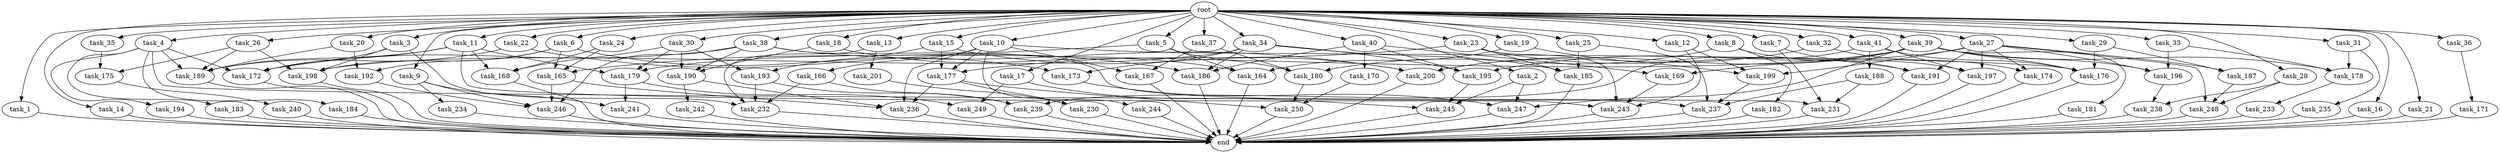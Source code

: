 digraph G {
  root [size="0.000000"];
  task_1 [size="1.024000"];
  task_2 [size="1.024000"];
  task_3 [size="1.024000"];
  task_4 [size="1.024000"];
  task_5 [size="1.024000"];
  task_6 [size="1.024000"];
  task_7 [size="1.024000"];
  task_8 [size="1.024000"];
  task_9 [size="1.024000"];
  task_10 [size="1.024000"];
  task_11 [size="1.024000"];
  task_12 [size="1.024000"];
  task_13 [size="1.024000"];
  task_14 [size="1.024000"];
  task_15 [size="1.024000"];
  task_16 [size="1.024000"];
  task_17 [size="1.024000"];
  task_18 [size="1.024000"];
  task_19 [size="1.024000"];
  task_20 [size="1.024000"];
  task_21 [size="1.024000"];
  task_22 [size="1.024000"];
  task_23 [size="1.024000"];
  task_24 [size="1.024000"];
  task_25 [size="1.024000"];
  task_26 [size="1.024000"];
  task_27 [size="1.024000"];
  task_28 [size="1.024000"];
  task_29 [size="1.024000"];
  task_30 [size="1.024000"];
  task_31 [size="1.024000"];
  task_32 [size="1.024000"];
  task_33 [size="1.024000"];
  task_34 [size="1.024000"];
  task_35 [size="1.024000"];
  task_36 [size="1.024000"];
  task_37 [size="1.024000"];
  task_38 [size="1.024000"];
  task_39 [size="1.024000"];
  task_40 [size="1.024000"];
  task_41 [size="1.024000"];
  task_164 [size="996432412.672000"];
  task_165 [size="1142461300.736000"];
  task_166 [size="420906795.008000"];
  task_167 [size="635655159.808000"];
  task_168 [size="1047972020.224000"];
  task_169 [size="171798691.840000"];
  task_170 [size="137438953.472000"];
  task_171 [size="214748364.800000"];
  task_172 [size="541165879.296000"];
  task_173 [size="386547056.640000"];
  task_174 [size="1554778161.152000"];
  task_175 [size="1168231104.512000"];
  task_176 [size="1623497637.888000"];
  task_177 [size="919123001.344000"];
  task_178 [size="867583393.792000"];
  task_179 [size="386547056.640000"];
  task_180 [size="429496729.600000"];
  task_181 [size="34359738.368000"];
  task_182 [size="77309411.328000"];
  task_183 [size="214748364.800000"];
  task_184 [size="214748364.800000"];
  task_185 [size="575525617.664000"];
  task_186 [size="352187318.272000"];
  task_187 [size="1717986918.400000"];
  task_188 [size="309237645.312000"];
  task_189 [size="953482739.712000"];
  task_190 [size="523986010.112000"];
  task_191 [size="1795296329.728000"];
  task_192 [size="386547056.640000"];
  task_193 [size="558345748.480000"];
  task_194 [size="214748364.800000"];
  task_195 [size="1073741824.000000"];
  task_196 [size="1030792151.040000"];
  task_197 [size="1245540515.840000"];
  task_198 [size="730144440.320000"];
  task_199 [size="1546188226.560000"];
  task_200 [size="1228360646.656000"];
  task_201 [size="420906795.008000"];
  task_230 [size="1168231104.512000"];
  task_231 [size="1494648619.008000"];
  task_232 [size="798863917.056000"];
  task_233 [size="858993459.200000"];
  task_234 [size="137438953.472000"];
  task_235 [size="695784701.952000"];
  task_236 [size="1726576852.992000"];
  task_237 [size="1468878815.232000"];
  task_238 [size="833223655.424000"];
  task_239 [size="652835028.992000"];
  task_240 [size="34359738.368000"];
  task_241 [size="171798691.840000"];
  task_242 [size="137438953.472000"];
  task_243 [size="738734374.912000"];
  task_244 [size="420906795.008000"];
  task_245 [size="944892805.120000"];
  task_246 [size="601295421.440000"];
  task_247 [size="386547056.640000"];
  task_248 [size="1769526525.952000"];
  task_249 [size="343597383.680000"];
  task_250 [size="1357209665.536000"];
  end [size="0.000000"];

  root -> task_1 [size="1.000000"];
  root -> task_2 [size="1.000000"];
  root -> task_3 [size="1.000000"];
  root -> task_4 [size="1.000000"];
  root -> task_5 [size="1.000000"];
  root -> task_6 [size="1.000000"];
  root -> task_7 [size="1.000000"];
  root -> task_8 [size="1.000000"];
  root -> task_9 [size="1.000000"];
  root -> task_10 [size="1.000000"];
  root -> task_11 [size="1.000000"];
  root -> task_12 [size="1.000000"];
  root -> task_13 [size="1.000000"];
  root -> task_14 [size="1.000000"];
  root -> task_15 [size="1.000000"];
  root -> task_16 [size="1.000000"];
  root -> task_17 [size="1.000000"];
  root -> task_18 [size="1.000000"];
  root -> task_19 [size="1.000000"];
  root -> task_20 [size="1.000000"];
  root -> task_21 [size="1.000000"];
  root -> task_22 [size="1.000000"];
  root -> task_23 [size="1.000000"];
  root -> task_24 [size="1.000000"];
  root -> task_25 [size="1.000000"];
  root -> task_26 [size="1.000000"];
  root -> task_27 [size="1.000000"];
  root -> task_28 [size="1.000000"];
  root -> task_29 [size="1.000000"];
  root -> task_30 [size="1.000000"];
  root -> task_31 [size="1.000000"];
  root -> task_32 [size="1.000000"];
  root -> task_33 [size="1.000000"];
  root -> task_34 [size="1.000000"];
  root -> task_35 [size="1.000000"];
  root -> task_36 [size="1.000000"];
  root -> task_37 [size="1.000000"];
  root -> task_38 [size="1.000000"];
  root -> task_39 [size="1.000000"];
  root -> task_40 [size="1.000000"];
  root -> task_41 [size="1.000000"];
  task_1 -> end [size="1.000000"];
  task_2 -> task_245 [size="209715200.000000"];
  task_2 -> task_247 [size="209715200.000000"];
  task_3 -> task_172 [size="33554432.000000"];
  task_3 -> task_198 [size="33554432.000000"];
  task_3 -> task_232 [size="33554432.000000"];
  task_4 -> task_172 [size="209715200.000000"];
  task_4 -> task_183 [size="209715200.000000"];
  task_4 -> task_184 [size="209715200.000000"];
  task_4 -> task_189 [size="209715200.000000"];
  task_4 -> task_194 [size="209715200.000000"];
  task_4 -> task_231 [size="209715200.000000"];
  task_5 -> task_164 [size="134217728.000000"];
  task_5 -> task_165 [size="134217728.000000"];
  task_5 -> task_180 [size="134217728.000000"];
  task_6 -> task_165 [size="301989888.000000"];
  task_6 -> task_173 [size="301989888.000000"];
  task_6 -> task_192 [size="301989888.000000"];
  task_6 -> task_198 [size="301989888.000000"];
  task_7 -> task_191 [size="838860800.000000"];
  task_7 -> task_231 [size="838860800.000000"];
  task_8 -> task_180 [size="75497472.000000"];
  task_8 -> task_182 [size="75497472.000000"];
  task_8 -> task_197 [size="75497472.000000"];
  task_9 -> task_234 [size="134217728.000000"];
  task_9 -> task_241 [size="134217728.000000"];
  task_9 -> task_246 [size="134217728.000000"];
  task_10 -> task_166 [size="411041792.000000"];
  task_10 -> task_167 [size="411041792.000000"];
  task_10 -> task_176 [size="411041792.000000"];
  task_10 -> task_177 [size="411041792.000000"];
  task_10 -> task_236 [size="411041792.000000"];
  task_10 -> task_244 [size="411041792.000000"];
  task_11 -> task_168 [size="209715200.000000"];
  task_11 -> task_172 [size="209715200.000000"];
  task_11 -> task_179 [size="209715200.000000"];
  task_11 -> task_189 [size="209715200.000000"];
  task_11 -> task_243 [size="209715200.000000"];
  task_12 -> task_199 [size="134217728.000000"];
  task_12 -> task_243 [size="134217728.000000"];
  task_13 -> task_201 [size="411041792.000000"];
  task_13 -> task_232 [size="411041792.000000"];
  task_14 -> end [size="1.000000"];
  task_15 -> task_177 [size="411041792.000000"];
  task_15 -> task_193 [size="411041792.000000"];
  task_15 -> task_200 [size="411041792.000000"];
  task_16 -> end [size="1.000000"];
  task_17 -> task_245 [size="301989888.000000"];
  task_17 -> task_249 [size="301989888.000000"];
  task_18 -> task_164 [size="301989888.000000"];
  task_18 -> task_190 [size="301989888.000000"];
  task_19 -> task_164 [size="536870912.000000"];
  task_19 -> task_199 [size="536870912.000000"];
  task_20 -> task_189 [size="75497472.000000"];
  task_20 -> task_192 [size="75497472.000000"];
  task_21 -> end [size="1.000000"];
  task_22 -> task_186 [size="134217728.000000"];
  task_22 -> task_189 [size="134217728.000000"];
  task_23 -> task_177 [size="75497472.000000"];
  task_23 -> task_185 [size="75497472.000000"];
  task_23 -> task_191 [size="75497472.000000"];
  task_23 -> task_243 [size="75497472.000000"];
  task_24 -> task_165 [size="679477248.000000"];
  task_24 -> task_168 [size="679477248.000000"];
  task_25 -> task_185 [size="411041792.000000"];
  task_25 -> task_237 [size="411041792.000000"];
  task_26 -> task_175 [size="301989888.000000"];
  task_26 -> task_189 [size="301989888.000000"];
  task_26 -> task_198 [size="301989888.000000"];
  task_27 -> task_174 [size="838860800.000000"];
  task_27 -> task_187 [size="838860800.000000"];
  task_27 -> task_191 [size="838860800.000000"];
  task_27 -> task_195 [size="838860800.000000"];
  task_27 -> task_196 [size="838860800.000000"];
  task_27 -> task_197 [size="838860800.000000"];
  task_27 -> task_199 [size="838860800.000000"];
  task_27 -> task_248 [size="838860800.000000"];
  task_28 -> task_238 [size="679477248.000000"];
  task_28 -> task_248 [size="679477248.000000"];
  task_29 -> task_176 [size="838860800.000000"];
  task_29 -> task_187 [size="838860800.000000"];
  task_30 -> task_168 [size="134217728.000000"];
  task_30 -> task_179 [size="134217728.000000"];
  task_30 -> task_190 [size="134217728.000000"];
  task_30 -> task_193 [size="134217728.000000"];
  task_31 -> task_178 [size="679477248.000000"];
  task_31 -> task_235 [size="679477248.000000"];
  task_32 -> task_174 [size="679477248.000000"];
  task_32 -> task_200 [size="679477248.000000"];
  task_33 -> task_178 [size="134217728.000000"];
  task_33 -> task_196 [size="134217728.000000"];
  task_34 -> task_173 [size="75497472.000000"];
  task_34 -> task_185 [size="75497472.000000"];
  task_34 -> task_186 [size="75497472.000000"];
  task_34 -> task_195 [size="75497472.000000"];
  task_34 -> task_198 [size="75497472.000000"];
  task_35 -> task_175 [size="838860800.000000"];
  task_36 -> task_171 [size="209715200.000000"];
  task_37 -> task_167 [size="209715200.000000"];
  task_37 -> task_180 [size="209715200.000000"];
  task_38 -> task_172 [size="75497472.000000"];
  task_38 -> task_190 [size="75497472.000000"];
  task_38 -> task_200 [size="75497472.000000"];
  task_38 -> task_237 [size="75497472.000000"];
  task_38 -> task_246 [size="75497472.000000"];
  task_39 -> task_169 [size="33554432.000000"];
  task_39 -> task_176 [size="33554432.000000"];
  task_39 -> task_178 [size="33554432.000000"];
  task_39 -> task_179 [size="33554432.000000"];
  task_39 -> task_181 [size="33554432.000000"];
  task_39 -> task_196 [size="33554432.000000"];
  task_39 -> task_200 [size="33554432.000000"];
  task_39 -> task_247 [size="33554432.000000"];
  task_40 -> task_169 [size="134217728.000000"];
  task_40 -> task_170 [size="134217728.000000"];
  task_40 -> task_186 [size="134217728.000000"];
  task_40 -> task_195 [size="134217728.000000"];
  task_41 -> task_176 [size="301989888.000000"];
  task_41 -> task_188 [size="301989888.000000"];
  task_41 -> task_197 [size="301989888.000000"];
  task_41 -> task_239 [size="301989888.000000"];
  task_164 -> end [size="1.000000"];
  task_165 -> task_236 [size="301989888.000000"];
  task_165 -> task_246 [size="301989888.000000"];
  task_166 -> task_232 [size="301989888.000000"];
  task_166 -> task_239 [size="301989888.000000"];
  task_167 -> end [size="1.000000"];
  task_168 -> end [size="1.000000"];
  task_169 -> task_243 [size="301989888.000000"];
  task_170 -> task_250 [size="411041792.000000"];
  task_171 -> end [size="1.000000"];
  task_172 -> end [size="1.000000"];
  task_173 -> task_247 [size="134217728.000000"];
  task_174 -> end [size="1.000000"];
  task_175 -> task_240 [size="33554432.000000"];
  task_176 -> end [size="1.000000"];
  task_177 -> task_230 [size="838860800.000000"];
  task_177 -> task_236 [size="838860800.000000"];
  task_177 -> task_250 [size="838860800.000000"];
  task_178 -> task_233 [size="838860800.000000"];
  task_179 -> task_241 [size="33554432.000000"];
  task_179 -> task_249 [size="33554432.000000"];
  task_180 -> task_250 [size="75497472.000000"];
  task_181 -> end [size="1.000000"];
  task_182 -> end [size="1.000000"];
  task_183 -> end [size="1.000000"];
  task_184 -> end [size="1.000000"];
  task_185 -> end [size="1.000000"];
  task_186 -> end [size="1.000000"];
  task_187 -> task_248 [size="209715200.000000"];
  task_188 -> task_231 [size="411041792.000000"];
  task_188 -> task_237 [size="411041792.000000"];
  task_189 -> end [size="1.000000"];
  task_190 -> task_236 [size="134217728.000000"];
  task_190 -> task_242 [size="134217728.000000"];
  task_191 -> end [size="1.000000"];
  task_192 -> task_246 [size="75497472.000000"];
  task_193 -> task_232 [size="33554432.000000"];
  task_193 -> task_239 [size="33554432.000000"];
  task_194 -> end [size="1.000000"];
  task_195 -> task_245 [size="411041792.000000"];
  task_196 -> task_238 [size="134217728.000000"];
  task_197 -> end [size="1.000000"];
  task_198 -> end [size="1.000000"];
  task_199 -> task_237 [size="536870912.000000"];
  task_200 -> end [size="1.000000"];
  task_201 -> task_230 [size="301989888.000000"];
  task_230 -> end [size="1.000000"];
  task_231 -> end [size="1.000000"];
  task_232 -> end [size="1.000000"];
  task_233 -> end [size="1.000000"];
  task_234 -> end [size="1.000000"];
  task_235 -> end [size="1.000000"];
  task_236 -> end [size="1.000000"];
  task_237 -> end [size="1.000000"];
  task_238 -> end [size="1.000000"];
  task_239 -> end [size="1.000000"];
  task_240 -> end [size="1.000000"];
  task_241 -> end [size="1.000000"];
  task_242 -> end [size="1.000000"];
  task_243 -> end [size="1.000000"];
  task_244 -> end [size="1.000000"];
  task_245 -> end [size="1.000000"];
  task_246 -> end [size="1.000000"];
  task_247 -> end [size="1.000000"];
  task_248 -> end [size="1.000000"];
  task_249 -> end [size="1.000000"];
  task_250 -> end [size="1.000000"];
}
